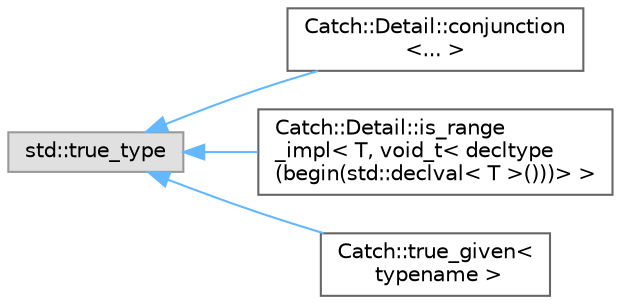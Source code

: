 digraph "Graphical Class Hierarchy"
{
 // LATEX_PDF_SIZE
  bgcolor="transparent";
  edge [fontname=Helvetica,fontsize=10,labelfontname=Helvetica,labelfontsize=10];
  node [fontname=Helvetica,fontsize=10,shape=box,height=0.2,width=0.4];
  rankdir="LR";
  Node0 [id="Node000000",label="std::true_type",height=0.2,width=0.4,color="grey60", fillcolor="#E0E0E0", style="filled",tooltip=" "];
  Node0 -> Node1 [id="edge69_Node000000_Node000001",dir="back",color="steelblue1",style="solid",tooltip=" "];
  Node1 [id="Node000001",label="Catch::Detail::conjunction\l\<... \>",height=0.2,width=0.4,color="grey40", fillcolor="white", style="filled",URL="$structCatch_1_1Detail_1_1conjunction.html",tooltip=" "];
  Node0 -> Node2 [id="edge70_Node000000_Node000002",dir="back",color="steelblue1",style="solid",tooltip=" "];
  Node2 [id="Node000002",label="Catch::Detail::is_range\l_impl\< T, void_t\< decltype\l(begin(std::declval\< T \>()))\> \>",height=0.2,width=0.4,color="grey40", fillcolor="white", style="filled",URL="$structCatch_1_1Detail_1_1is__range__impl_3_01T_00_01void__t_3_01decltype_07begin_07std_1_1declval_3_01T_01_4_07_08_08_08_4_01_4.html",tooltip=" "];
  Node0 -> Node3 [id="edge71_Node000000_Node000003",dir="back",color="steelblue1",style="solid",tooltip=" "];
  Node3 [id="Node000003",label="Catch::true_given\<\l typename \>",height=0.2,width=0.4,color="grey40", fillcolor="white", style="filled",URL="$structCatch_1_1true__given.html",tooltip=" "];
}
